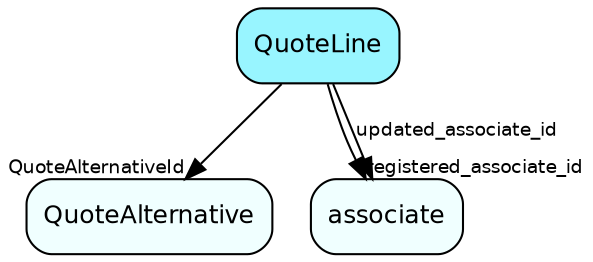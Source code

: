 digraph QuoteLine  {
node [shape = box style="rounded, filled" fontname = "Helvetica" fontsize = "12" ]
edge [fontname = "Helvetica" fontsize = "9"]

QuoteLine[fillcolor = "cadetblue1"]
QuoteAlternative[fillcolor = "azure1"]
associate[fillcolor = "azure1"]
QuoteLine -> QuoteAlternative [headlabel = "QuoteAlternativeId"]
QuoteLine -> associate [headlabel = "registered_associate_id"]
QuoteLine -> associate [label = "updated_associate_id"]
}

